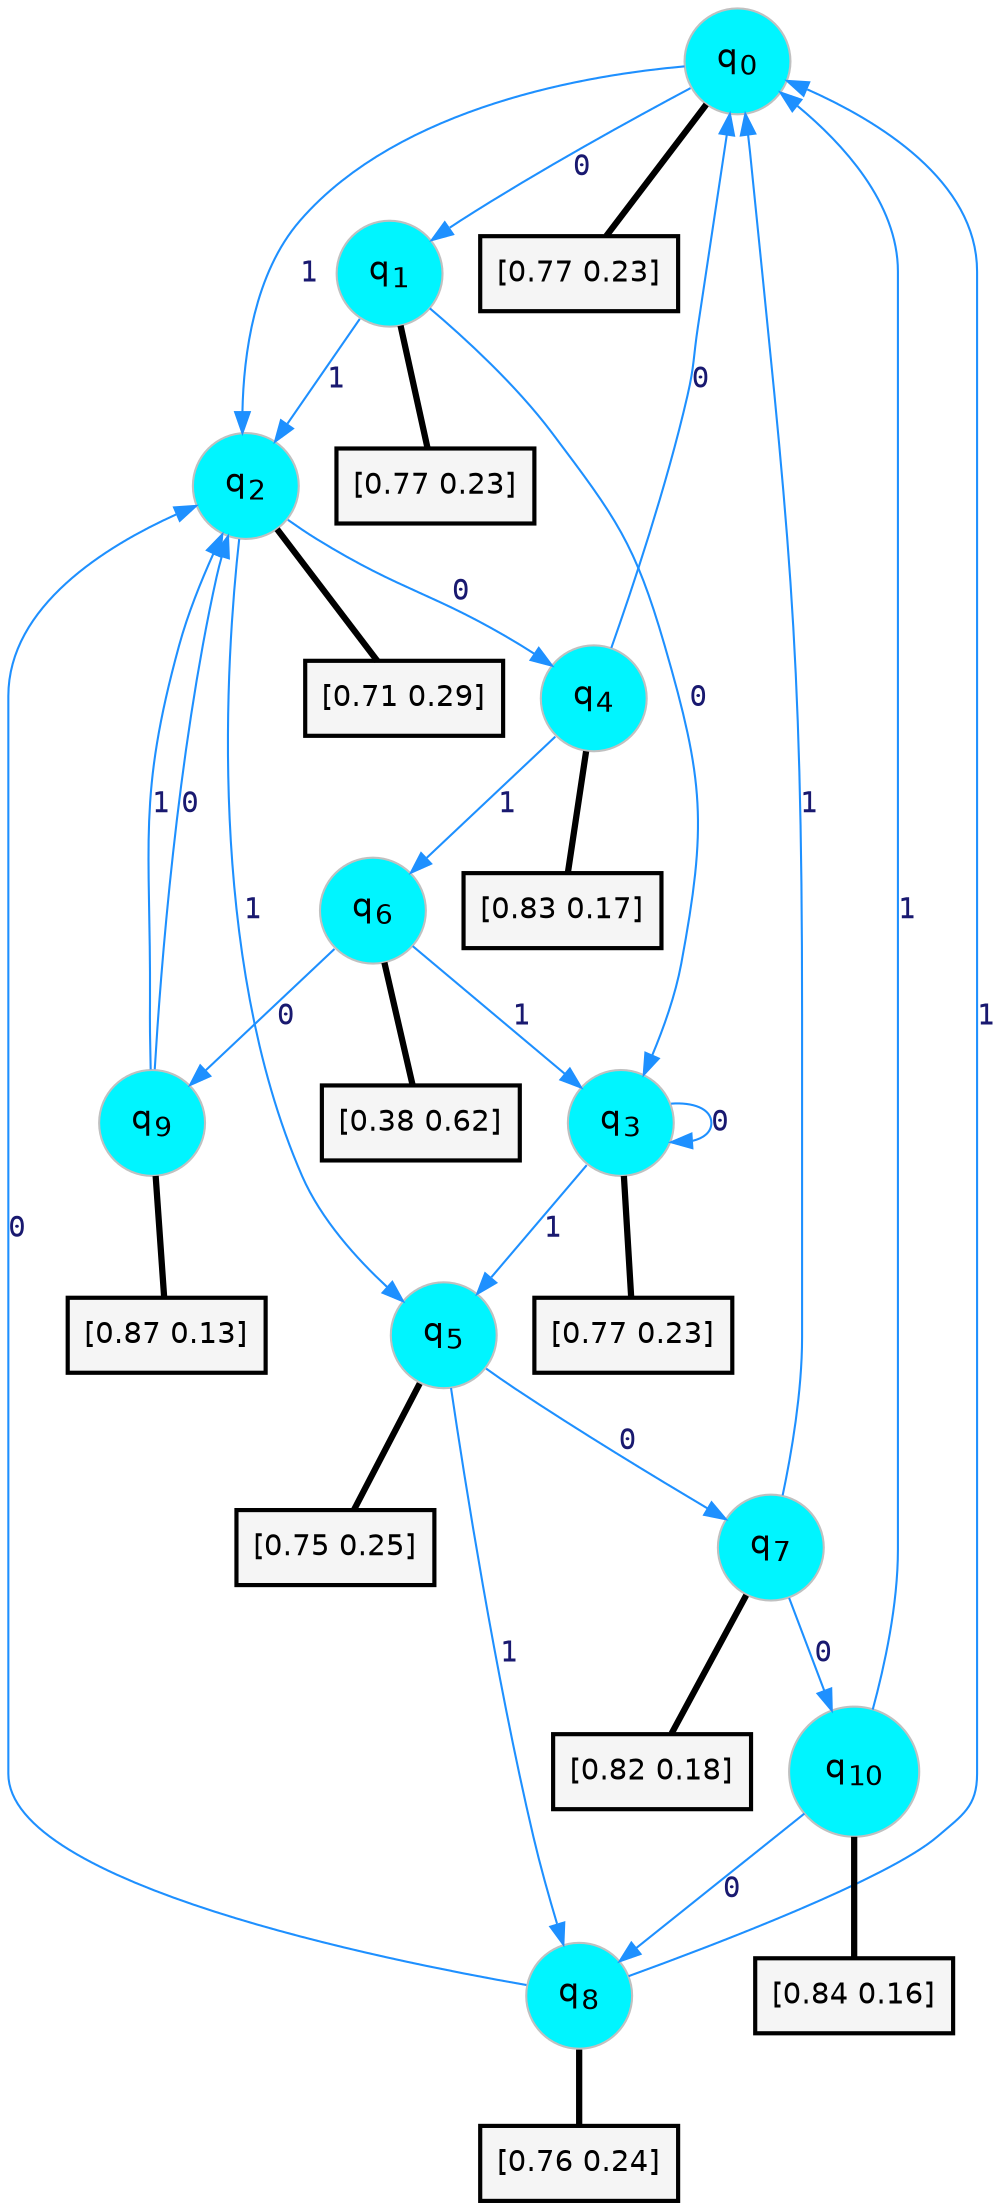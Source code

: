 digraph G {
graph [
bgcolor=transparent, dpi=300, rankdir=TD, size="40,25"];
node [
color=gray, fillcolor=turquoise1, fontcolor=black, fontname=Helvetica, fontsize=16, fontweight=bold, shape=circle, style=filled];
edge [
arrowsize=1, color=dodgerblue1, fontcolor=midnightblue, fontname=courier, fontweight=bold, penwidth=1, style=solid, weight=20];
0[label=<q<SUB>0</SUB>>];
1[label=<q<SUB>1</SUB>>];
2[label=<q<SUB>2</SUB>>];
3[label=<q<SUB>3</SUB>>];
4[label=<q<SUB>4</SUB>>];
5[label=<q<SUB>5</SUB>>];
6[label=<q<SUB>6</SUB>>];
7[label=<q<SUB>7</SUB>>];
8[label=<q<SUB>8</SUB>>];
9[label=<q<SUB>9</SUB>>];
10[label=<q<SUB>10</SUB>>];
11[label="[0.77 0.23]", shape=box,fontcolor=black, fontname=Helvetica, fontsize=14, penwidth=2, fillcolor=whitesmoke,color=black];
12[label="[0.77 0.23]", shape=box,fontcolor=black, fontname=Helvetica, fontsize=14, penwidth=2, fillcolor=whitesmoke,color=black];
13[label="[0.71 0.29]", shape=box,fontcolor=black, fontname=Helvetica, fontsize=14, penwidth=2, fillcolor=whitesmoke,color=black];
14[label="[0.77 0.23]", shape=box,fontcolor=black, fontname=Helvetica, fontsize=14, penwidth=2, fillcolor=whitesmoke,color=black];
15[label="[0.83 0.17]", shape=box,fontcolor=black, fontname=Helvetica, fontsize=14, penwidth=2, fillcolor=whitesmoke,color=black];
16[label="[0.75 0.25]", shape=box,fontcolor=black, fontname=Helvetica, fontsize=14, penwidth=2, fillcolor=whitesmoke,color=black];
17[label="[0.38 0.62]", shape=box,fontcolor=black, fontname=Helvetica, fontsize=14, penwidth=2, fillcolor=whitesmoke,color=black];
18[label="[0.82 0.18]", shape=box,fontcolor=black, fontname=Helvetica, fontsize=14, penwidth=2, fillcolor=whitesmoke,color=black];
19[label="[0.76 0.24]", shape=box,fontcolor=black, fontname=Helvetica, fontsize=14, penwidth=2, fillcolor=whitesmoke,color=black];
20[label="[0.87 0.13]", shape=box,fontcolor=black, fontname=Helvetica, fontsize=14, penwidth=2, fillcolor=whitesmoke,color=black];
21[label="[0.84 0.16]", shape=box,fontcolor=black, fontname=Helvetica, fontsize=14, penwidth=2, fillcolor=whitesmoke,color=black];
0->1 [label=0];
0->2 [label=1];
0->11 [arrowhead=none, penwidth=3,color=black];
1->3 [label=0];
1->2 [label=1];
1->12 [arrowhead=none, penwidth=3,color=black];
2->4 [label=0];
2->5 [label=1];
2->13 [arrowhead=none, penwidth=3,color=black];
3->3 [label=0];
3->5 [label=1];
3->14 [arrowhead=none, penwidth=3,color=black];
4->0 [label=0];
4->6 [label=1];
4->15 [arrowhead=none, penwidth=3,color=black];
5->7 [label=0];
5->8 [label=1];
5->16 [arrowhead=none, penwidth=3,color=black];
6->9 [label=0];
6->3 [label=1];
6->17 [arrowhead=none, penwidth=3,color=black];
7->10 [label=0];
7->0 [label=1];
7->18 [arrowhead=none, penwidth=3,color=black];
8->2 [label=0];
8->0 [label=1];
8->19 [arrowhead=none, penwidth=3,color=black];
9->2 [label=0];
9->2 [label=1];
9->20 [arrowhead=none, penwidth=3,color=black];
10->8 [label=0];
10->0 [label=1];
10->21 [arrowhead=none, penwidth=3,color=black];
}
